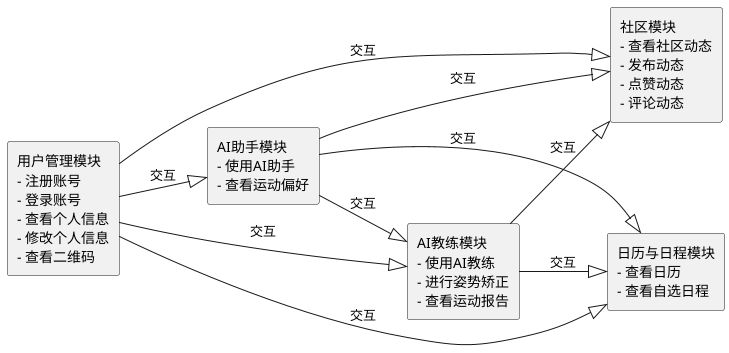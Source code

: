 @startuml
left to right direction

rectangle "用户管理模块\n- 注册账号\n- 登录账号\n- 查看个人信息\n- 修改个人信息\n- 查看二维码" as UserManagement
rectangle "AI助手模块\n- 使用AI助手\n- 查看运动偏好" as AIAssistant
rectangle "AI教练模块\n- 使用AI教练\n- 进行姿势矫正\n- 查看运动报告" as AICoach
rectangle "社区模块\n- 查看社区动态\n- 发布动态\n- 点赞动态\n- 评论动态" as Community
rectangle "日历与日程模块\n- 查看日历\n- 查看自选日程" as Calendar

UserManagement --|> AIAssistant : 交互
UserManagement --|> AICoach : 交互
UserManagement --|> Community : 交互
UserManagement --|> Calendar : 交互
AIAssistant --|> AICoach : 交互
AIAssistant --|> Community : 交互
AIAssistant --|> Calendar : 交互
AICoach --|> Community : 交互
AICoach --|> Calendar : 交互

@enduml

